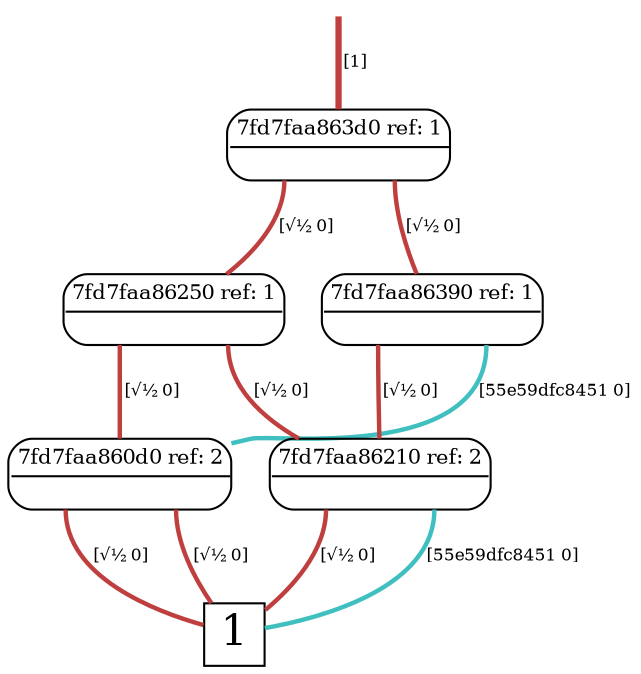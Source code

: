 digraph "DD" {graph[];node[shape=plain];edge[arrowhead=none]
root [label="",shape=point,style=invis]
t [label=<<font point-size="20">1</font>>,shape=box,tooltip="1",width=0.3,height=0.3]
root->274920[penwidth="3",tooltip="1" color="0.000 0.667 0.750",label=<<font point-size="8">&nbsp;[1]</font>>]
274920[label=<<font point-size="10"><table border="1" cellspacing="0" cellpadding="2" style="rounded"><tr><td colspan="2" border="1" sides="B">7fd7faa863d0 ref: 1</td></tr><tr><td port="0" href="javascript:;" border="0" tooltip="0.7071"><font color="white">&nbsp;0 </font></td><td port="1" href="javascript:;" border="0" tooltip="0.7071"><font color="white">&nbsp;0 </font></td></tr></table></font>>,tooltip="7fd7faa863d0"]
274920:1:s->274888[penwidth="2.12132",tooltip="0.7071" color="0.000 0.667 0.750",label=<<font point-size="8">&nbsp;[√½ 0]</font>>]
274920:0:s->274728[penwidth="2.12132",tooltip="0.7071" color="0.000 0.667 0.750",label=<<font point-size="8">&nbsp;[√½ 0]</font>>]
274888[label=<<font point-size="10"><table border="1" cellspacing="0" cellpadding="2" style="rounded"><tr><td colspan="2" border="1" sides="B">7fd7faa86390 ref: 1</td></tr><tr><td port="0" href="javascript:;" border="0" tooltip="0.7071"><font color="white">&nbsp;0 </font></td><td port="1" href="javascript:;" border="0" tooltip="-0.7071"><font color="white">&nbsp;0 </font></td></tr></table></font>>,tooltip="7fd7faa86390"]
274888:1:s->274536[penwidth="2.12132",tooltip="-0.7071" color="0.500 0.667 0.750",label=<<font point-size="8">&nbsp;[55e59dfc8451 0]</font>>]
274888:0:s->274696[penwidth="2.12132",tooltip="0.7071" color="0.000 0.667 0.750",label=<<font point-size="8">&nbsp;[√½ 0]</font>>]
274728[label=<<font point-size="10"><table border="1" cellspacing="0" cellpadding="2" style="rounded"><tr><td colspan="2" border="1" sides="B">7fd7faa86250 ref: 1</td></tr><tr><td port="0" href="javascript:;" border="0" tooltip="0.7071"><font color="white">&nbsp;0 </font></td><td port="1" href="javascript:;" border="0" tooltip="0.7071"><font color="white">&nbsp;0 </font></td></tr></table></font>>,tooltip="7fd7faa86250"]
274728:1:s->274696[penwidth="2.12132",tooltip="0.7071" color="0.000 0.667 0.750",label=<<font point-size="8">&nbsp;[√½ 0]</font>>]
274728:0:s->274536[penwidth="2.12132",tooltip="0.7071" color="0.000 0.667 0.750",label=<<font point-size="8">&nbsp;[√½ 0]</font>>]
274536[label=<<font point-size="10"><table border="1" cellspacing="0" cellpadding="2" style="rounded"><tr><td colspan="2" border="1" sides="B">7fd7faa860d0 ref: 2</td></tr><tr><td port="0" href="javascript:;" border="0" tooltip="0.7071"><font color="white">&nbsp;0 </font></td><td port="1" href="javascript:;" border="0" tooltip="0.7071"><font color="white">&nbsp;0 </font></td></tr></table></font>>,tooltip="7fd7faa860d0"]
274536:1:s->t[penwidth="2.12132",tooltip="0.7071" color="0.000 0.667 0.750",label=<<font point-size="8">&nbsp;[√½ 0]</font>>]
274536:0:s->t[penwidth="2.12132",tooltip="0.7071" color="0.000 0.667 0.750",label=<<font point-size="8">&nbsp;[√½ 0]</font>>]
274696[label=<<font point-size="10"><table border="1" cellspacing="0" cellpadding="2" style="rounded"><tr><td colspan="2" border="1" sides="B">7fd7faa86210 ref: 2</td></tr><tr><td port="0" href="javascript:;" border="0" tooltip="0.7071"><font color="white">&nbsp;0 </font></td><td port="1" href="javascript:;" border="0" tooltip="-0.7071"><font color="white">&nbsp;0 </font></td></tr></table></font>>,tooltip="7fd7faa86210"]
274696:1:s->t[penwidth="2.12132",tooltip="-0.7071" color="0.500 0.667 0.750",label=<<font point-size="8">&nbsp;[55e59dfc8451 0]</font>>]
274696:0:s->t[penwidth="2.12132",tooltip="0.7071" color="0.000 0.667 0.750",label=<<font point-size="8">&nbsp;[√½ 0]</font>>]
}
